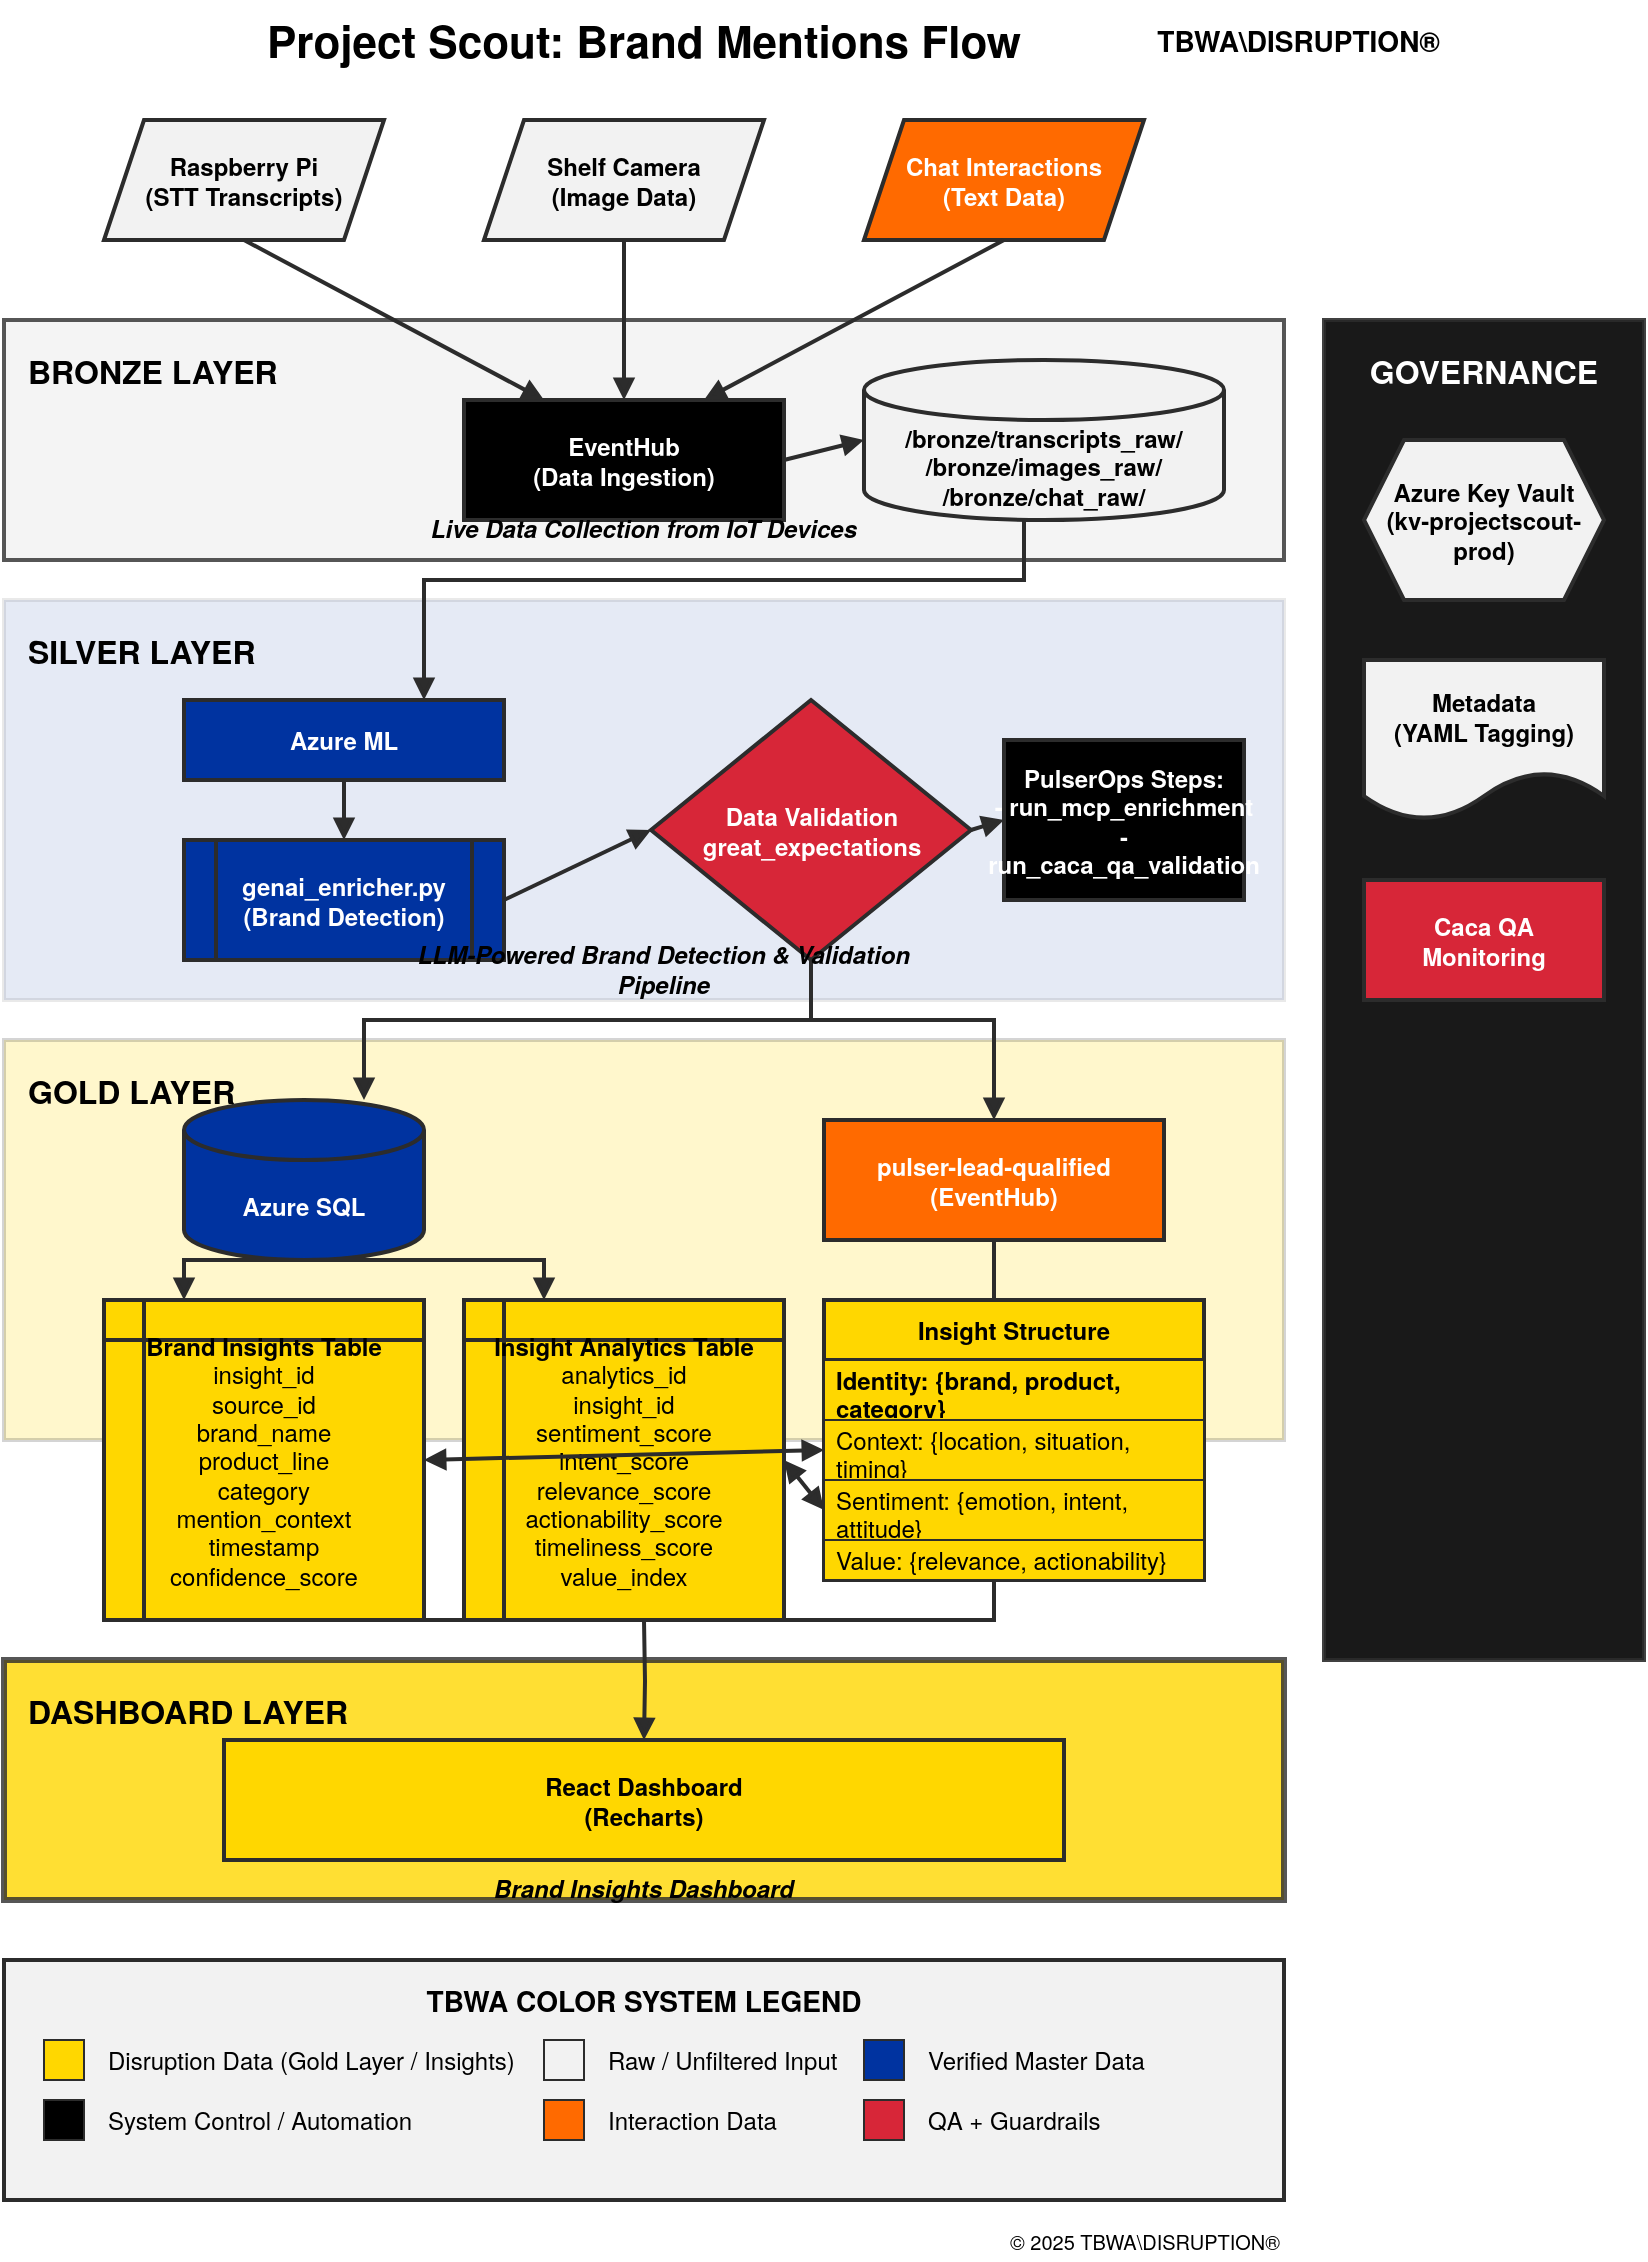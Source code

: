 <mxfile version="21.0.0" type="device">
  <diagram id="C5RBs43oDa-KdzZeNtuy" name="Brand Mentions Flow">
    <mxGraphModel dx="1223" dy="871" grid="1" gridSize="10" guides="1" tooltips="1" connect="1" arrows="1" fold="1" page="1" pageScale="1" pageWidth="827" pageHeight="1169" math="0" shadow="0">
      <root>
        <mxCell id="WIyWlLk6GJQsqaUBKTNV-0" />
        <mxCell id="WIyWlLk6GJQsqaUBKTNV-1" parent="WIyWlLk6GJQsqaUBKTNV-0" />
        
        <!-- Title -->
        <mxCell id="title" value="Project Scout: Brand Mentions Flow" style="text;html=1;strokeColor=none;fillColor=none;align=center;verticalAlign=middle;whiteSpace=wrap;rounded=0;fontSize=22;fontStyle=1;fontFamily=Helvetica Neue,Helvetica,Arial,sans-serif;" vertex="1" parent="WIyWlLk6GJQsqaUBKTNV-1">
          <mxGeometry x="180" y="20" width="460" height="40" as="geometry" />
        </mxCell>
        
        <!-- TBWA Logo -->
        <mxCell id="tbwa_logo" value="TBWA\DISRUPTION®" style="text;html=1;strokeColor=none;fillColor=none;align=right;verticalAlign=middle;whiteSpace=wrap;rounded=0;fontSize=14;fontStyle=1;fontFamily=Helvetica Neue,Helvetica,Arial,sans-serif;" vertex="1" parent="WIyWlLk6GJQsqaUBKTNV-1">
          <mxGeometry x="650" y="30" width="160" height="20" as="geometry" />
        </mxCell>

        <!-- Data Sources -->
        <mxCell id="data_source_1" value="Raspberry Pi&lt;br&gt;(STT Transcripts)" style="shape=parallelogram;perimeter=parallelogramPerimeter;whiteSpace=wrap;html=1;fixedSize=1;fillColor=#F2F2F2;strokeColor=#2C2C2C;strokeWidth=2;fontFamily=Helvetica Neue,Helvetica,Arial,sans-serif;fontStyle=1" vertex="1" parent="WIyWlLk6GJQsqaUBKTNV-1">
          <mxGeometry x="140" y="80" width="140" height="60" as="geometry" />
        </mxCell>
        
        <mxCell id="data_source_2" value="Shelf Camera&lt;br&gt;(Image Data)" style="shape=parallelogram;perimeter=parallelogramPerimeter;whiteSpace=wrap;html=1;fixedSize=1;fillColor=#F2F2F2;strokeColor=#2C2C2C;strokeWidth=2;fontFamily=Helvetica Neue,Helvetica,Arial,sans-serif;fontStyle=1" vertex="1" parent="WIyWlLk6GJQsqaUBKTNV-1">
          <mxGeometry x="330" y="80" width="140" height="60" as="geometry" />
        </mxCell>
        
        <mxCell id="data_source_3" value="Chat Interactions&lt;br&gt;(Text Data)" style="shape=parallelogram;perimeter=parallelogramPerimeter;whiteSpace=wrap;html=1;fixedSize=1;fillColor=#FF6A00;strokeColor=#2C2C2C;strokeWidth=2;fontFamily=Helvetica Neue,Helvetica,Arial,sans-serif;fontStyle=1;fontColor=#FFFFFF;" vertex="1" parent="WIyWlLk6GJQsqaUBKTNV-1">
          <mxGeometry x="520" y="80" width="140" height="60" as="geometry" />
        </mxCell>
        
        <!-- Bronze Layer -->
        <mxCell id="bronze_layer_box" value="" style="rounded=0;whiteSpace=wrap;html=1;fillColor=#F2F2F2;strokeColor=#2C2C2C;strokeWidth=2;opacity=80;" vertex="1" parent="WIyWlLk6GJQsqaUBKTNV-1">
          <mxGeometry x="90" y="180" width="640" height="120" as="geometry" />
        </mxCell>
        
        <mxCell id="bronze_layer_title" value="BRONZE LAYER" style="text;html=1;strokeColor=none;fillColor=none;align=left;verticalAlign=middle;whiteSpace=wrap;rounded=0;fontSize=16;fontStyle=1;fontFamily=Helvetica Neue,Helvetica,Arial,sans-serif;" vertex="1" parent="WIyWlLk6GJQsqaUBKTNV-1">
          <mxGeometry x="100" y="190" width="150" height="30" as="geometry" />
        </mxCell>
        
        <mxCell id="event_hub" value="EventHub&lt;br&gt;(Data Ingestion)" style="rounded=0;whiteSpace=wrap;html=1;fillColor=#000000;strokeColor=#2C2C2C;strokeWidth=2;fontFamily=Helvetica Neue,Helvetica,Arial,sans-serif;fontStyle=1;fontColor=#FFFFFF;" vertex="1" parent="WIyWlLk6GJQsqaUBKTNV-1">
          <mxGeometry x="320" y="220" width="160" height="60" as="geometry" />
        </mxCell>
        
        <mxCell id="bronze_storage" value="/bronze/transcripts_raw/&lt;br&gt;/bronze/images_raw/&lt;br&gt;/bronze/chat_raw/" style="shape=cylinder3;whiteSpace=wrap;html=1;boundedLbl=1;backgroundOutline=1;size=15;fillColor=#F2F2F2;strokeColor=#2C2C2C;strokeWidth=2;fontFamily=Helvetica Neue,Helvetica,Arial,sans-serif;fontStyle=1" vertex="1" parent="WIyWlLk6GJQsqaUBKTNV-1">
          <mxGeometry x="520" y="200" width="180" height="80" as="geometry" />
        </mxCell>
        
        <!-- Silver Layer -->
        <mxCell id="silver_layer_box" value="" style="rounded=0;whiteSpace=wrap;html=1;fillColor=#0033A0;strokeColor=#2C2C2C;strokeWidth=2;opacity=10;" vertex="1" parent="WIyWlLk6GJQsqaUBKTNV-1">
          <mxGeometry x="90" y="320" width="640" height="200" as="geometry" />
        </mxCell>
        
        <mxCell id="silver_layer_title" value="SILVER LAYER" style="text;html=1;strokeColor=none;fillColor=none;align=left;verticalAlign=middle;whiteSpace=wrap;rounded=0;fontSize=16;fontStyle=1;fontFamily=Helvetica Neue,Helvetica,Arial,sans-serif;" vertex="1" parent="WIyWlLk6GJQsqaUBKTNV-1">
          <mxGeometry x="100" y="330" width="150" height="30" as="geometry" />
        </mxCell>
        
        <mxCell id="azure_ml" value="Azure ML" style="rounded=0;whiteSpace=wrap;html=1;fillColor=#0033A0;strokeColor=#2C2C2C;strokeWidth=2;fontFamily=Helvetica Neue,Helvetica,Arial,sans-serif;fontStyle=1;fontColor=#FFFFFF;" vertex="1" parent="WIyWlLk6GJQsqaUBKTNV-1">
          <mxGeometry x="180" y="370" width="160" height="40" as="geometry" />
        </mxCell>
        
        <mxCell id="genai_enricher" value="genai_enricher.py&lt;br&gt;(Brand Detection)" style="shape=process;whiteSpace=wrap;html=1;backgroundOutline=1;fillColor=#0033A0;strokeColor=#2C2C2C;strokeWidth=2;fontFamily=Helvetica Neue,Helvetica,Arial,sans-serif;fontStyle=1;fontColor=#FFFFFF;" vertex="1" parent="WIyWlLk6GJQsqaUBKTNV-1">
          <mxGeometry x="180" y="440" width="160" height="60" as="geometry" />
        </mxCell>
        
        <mxCell id="validation" value="Data Validation&lt;br&gt;great_expectations" style="rhombus;whiteSpace=wrap;html=1;fillColor=#D72638;strokeColor=#2C2C2C;strokeWidth=2;fontFamily=Helvetica Neue,Helvetica,Arial,sans-serif;fontStyle=1;fontColor=#FFFFFF;" vertex="1" parent="WIyWlLk6GJQsqaUBKTNV-1">
          <mxGeometry x="413.5" y="370" width="160" height="130" as="geometry" />
        </mxCell>
        
        <mxCell id="pulser_ops" value="PulserOps Steps:&lt;br&gt;- run_mcp_enrichment&lt;br&gt;- run_caca_qa_validation" style="rounded=0;whiteSpace=wrap;html=1;fillColor=#000000;strokeColor=#2C2C2C;strokeWidth=2;fontFamily=Helvetica Neue,Helvetica,Arial,sans-serif;fontStyle=1;fontColor=#FFFFFF;" vertex="1" parent="WIyWlLk6GJQsqaUBKTNV-1">
          <mxGeometry x="590" y="390" width="120" height="80" as="geometry" />
        </mxCell>
        
        <!-- Gold Layer -->
        <mxCell id="gold_layer_box" value="" style="rounded=0;whiteSpace=wrap;html=1;fillColor=#FFD700;strokeColor=#2C2C2C;strokeWidth=2;opacity=20;" vertex="1" parent="WIyWlLk6GJQsqaUBKTNV-1">
          <mxGeometry x="90" y="540" width="640" height="200" as="geometry" />
        </mxCell>
        
        <mxCell id="gold_layer_title" value="GOLD LAYER" style="text;html=1;strokeColor=none;fillColor=none;align=left;verticalAlign=middle;whiteSpace=wrap;rounded=0;fontSize=16;fontStyle=1;fontFamily=Helvetica Neue,Helvetica,Arial,sans-serif;" vertex="1" parent="WIyWlLk6GJQsqaUBKTNV-1">
          <mxGeometry x="100" y="550" width="150" height="30" as="geometry" />
        </mxCell>
        
        <mxCell id="azure_sql" value="Azure SQL" style="shape=cylinder3;whiteSpace=wrap;html=1;boundedLbl=1;backgroundOutline=1;size=15;fillColor=#0033A0;strokeColor=#2C2C2C;strokeWidth=2;fontFamily=Helvetica Neue,Helvetica,Arial,sans-serif;fontStyle=1;fontColor=#FFFFFF;" vertex="1" parent="WIyWlLk6GJQsqaUBKTNV-1">
          <mxGeometry x="180" y="570" width="120" height="80" as="geometry" />
        </mxCell>
        
        <mxCell id="brand_mentions_table" value="&lt;b&gt;Brand Insights Table&lt;/b&gt;&lt;br&gt;insight_id&lt;br&gt;source_id&lt;br&gt;brand_name&lt;br&gt;product_line&lt;br&gt;category&lt;br&gt;mention_context&lt;br&gt;timestamp&lt;br&gt;confidence_score" style="shape=internalStorage;whiteSpace=wrap;html=1;backgroundOutline=1;fillColor=#FFD700;strokeColor=#2C2C2C;strokeWidth=2;fontFamily=Helvetica Neue,Helvetica,Arial,sans-serif;" vertex="1" parent="WIyWlLk6GJQsqaUBKTNV-1">
          <mxGeometry x="140" y="670" width="160" height="160" as="geometry" />
        </mxCell>
        
        <mxCell id="mention_scores_table" value="&lt;b&gt;Insight Analytics Table&lt;/b&gt;&lt;br&gt;analytics_id&lt;br&gt;insight_id&lt;br&gt;sentiment_score&lt;br&gt;intent_score&lt;br&gt;relevance_score&lt;br&gt;actionability_score&lt;br&gt;timeliness_score&lt;br&gt;value_index" style="shape=internalStorage;whiteSpace=wrap;html=1;backgroundOutline=1;fillColor=#FFD700;strokeColor=#2C2C2C;strokeWidth=2;fontFamily=Helvetica Neue,Helvetica,Arial,sans-serif;" vertex="1" parent="WIyWlLk6GJQsqaUBKTNV-1">
          <mxGeometry x="320" y="670" width="160" height="160" as="geometry" />
        </mxCell>
        
        <mxCell id="event_hub_out" value="pulser-lead-qualified&lt;br&gt;(EventHub)" style="rounded=0;whiteSpace=wrap;html=1;fillColor=#FF6A00;strokeColor=#2C2C2C;strokeWidth=2;fontFamily=Helvetica Neue,Helvetica,Arial,sans-serif;fontStyle=1;fontColor=#FFFFFF;" vertex="1" parent="WIyWlLk6GJQsqaUBKTNV-1">
          <mxGeometry x="500" y="580" width="170" height="60" as="geometry" />
        </mxCell>
        
        <!-- Dashboard Layer -->
        <mxCell id="dashboard_layer_box" value="" style="rounded=0;whiteSpace=wrap;html=1;fillColor=#FFD700;strokeColor=#2C2C2C;strokeWidth=3;opacity=80;" vertex="1" parent="WIyWlLk6GJQsqaUBKTNV-1">
          <mxGeometry x="90" y="850" width="640" height="120" as="geometry" />
        </mxCell>
        
        <mxCell id="dashboard_layer_title" value="DASHBOARD LAYER" style="text;html=1;strokeColor=none;fillColor=none;align=left;verticalAlign=middle;whiteSpace=wrap;rounded=0;fontSize=16;fontStyle=1;fontFamily=Helvetica Neue,Helvetica,Arial,sans-serif;" vertex="1" parent="WIyWlLk6GJQsqaUBKTNV-1">
          <mxGeometry x="100" y="860" width="170" height="30" as="geometry" />
        </mxCell>
        
        <mxCell id="react_dashboard" value="React Dashboard&lt;br&gt;(Recharts)" style="rounded=0;whiteSpace=wrap;html=1;fillColor=#FFD700;strokeColor=#2C2C2C;strokeWidth=2;fontFamily=Helvetica Neue,Helvetica,Arial,sans-serif;fontStyle=1" vertex="1" parent="WIyWlLk6GJQsqaUBKTNV-1">
          <mxGeometry x="200" y="890" width="420" height="60" as="geometry" />
        </mxCell>
        
        <!-- Governance -->
        <mxCell id="governance_box" value="" style="rounded=0;whiteSpace=wrap;html=1;fillColor=#000000;strokeColor=#2C2C2C;strokeWidth=2;opacity=90;" vertex="1" parent="WIyWlLk6GJQsqaUBKTNV-1">
          <mxGeometry x="750" y="180" width="160" height="670" as="geometry" />
        </mxCell>
        
        <mxCell id="governance_title" value="GOVERNANCE" style="text;html=1;strokeColor=none;fillColor=none;align=center;verticalAlign=middle;whiteSpace=wrap;rounded=0;fontSize=16;fontStyle=1;fontFamily=Helvetica Neue,Helvetica,Arial,sans-serif;fontColor=#FFFFFF;" vertex="1" parent="WIyWlLk6GJQsqaUBKTNV-1">
          <mxGeometry x="770" y="190" width="120" height="30" as="geometry" />
        </mxCell>
        
        <mxCell id="key_vault" value="Azure Key Vault&lt;br&gt;(kv-projectscout-prod)" style="shape=hexagon;perimeter=hexagonPerimeter2;whiteSpace=wrap;html=1;fixedSize=1;fillColor=#F2F2F2;strokeColor=#2C2C2C;strokeWidth=2;fontFamily=Helvetica Neue,Helvetica,Arial,sans-serif;fontStyle=1" vertex="1" parent="WIyWlLk6GJQsqaUBKTNV-1">
          <mxGeometry x="770" y="240" width="120" height="80" as="geometry" />
        </mxCell>
        
        <mxCell id="metadata" value="Metadata&lt;br&gt;(YAML Tagging)" style="shape=document;whiteSpace=wrap;html=1;boundedLbl=1;fillColor=#F2F2F2;strokeColor=#2C2C2C;strokeWidth=2;fontFamily=Helvetica Neue,Helvetica,Arial,sans-serif;fontStyle=1" vertex="1" parent="WIyWlLk6GJQsqaUBKTNV-1">
          <mxGeometry x="770" y="350" width="120" height="80" as="geometry" />
        </mxCell>
        
        <mxCell id="qa_monitoring" value="Caca QA&lt;br&gt;Monitoring" style="rounded=0;whiteSpace=wrap;html=1;fillColor=#D72638;strokeColor=#2C2C2C;strokeWidth=2;fontFamily=Helvetica Neue,Helvetica,Arial,sans-serif;fontStyle=1;fontColor=#FFFFFF;" vertex="1" parent="WIyWlLk6GJQsqaUBKTNV-1">
          <mxGeometry x="770" y="460" width="120" height="60" as="geometry" />
        </mxCell>
        
        <!-- Connections -->
        <mxCell id="conn_1" value="" style="endArrow=block;html=1;rounded=0;exitX=0.5;exitY=1;exitDx=0;exitDy=0;entryX=0.25;entryY=0;entryDx=0;entryDy=0;endFill=1;strokeWidth=2;strokeColor=#2C2C2C;" edge="1" parent="WIyWlLk6GJQsqaUBKTNV-1" source="data_source_1" target="event_hub">
          <mxGeometry width="50" height="50" relative="1" as="geometry">
            <mxPoint x="390" y="410" as="sourcePoint" />
            <mxPoint x="440" y="360" as="targetPoint" />
          </mxGeometry>
        </mxCell>
        
        <mxCell id="conn_2" value="" style="endArrow=block;html=1;rounded=0;exitX=0.5;exitY=1;exitDx=0;exitDy=0;entryX=0.5;entryY=0;entryDx=0;entryDy=0;endFill=1;strokeWidth=2;strokeColor=#2C2C2C;" edge="1" parent="WIyWlLk6GJQsqaUBKTNV-1" source="data_source_2" target="event_hub">
          <mxGeometry width="50" height="50" relative="1" as="geometry">
            <mxPoint x="390" y="410" as="sourcePoint" />
            <mxPoint x="440" y="360" as="targetPoint" />
          </mxGeometry>
        </mxCell>
        
        <mxCell id="conn_3" value="" style="endArrow=block;html=1;rounded=0;exitX=0.5;exitY=1;exitDx=0;exitDy=0;entryX=0.75;entryY=0;entryDx=0;entryDy=0;endFill=1;strokeWidth=2;strokeColor=#2C2C2C;" edge="1" parent="WIyWlLk6GJQsqaUBKTNV-1" source="data_source_3" target="event_hub">
          <mxGeometry width="50" height="50" relative="1" as="geometry">
            <mxPoint x="390" y="410" as="sourcePoint" />
            <mxPoint x="440" y="360" as="targetPoint" />
          </mxGeometry>
        </mxCell>
        
        <mxCell id="conn_4" value="" style="endArrow=block;html=1;rounded=0;exitX=1;exitY=0.5;exitDx=0;exitDy=0;entryX=0;entryY=0.5;entryDx=0;entryDy=0;entryPerimeter=0;endFill=1;strokeWidth=2;strokeColor=#2C2C2C;" edge="1" parent="WIyWlLk6GJQsqaUBKTNV-1" source="event_hub" target="bronze_storage">
          <mxGeometry width="50" height="50" relative="1" as="geometry">
            <mxPoint x="390" y="410" as="sourcePoint" />
            <mxPoint x="440" y="360" as="targetPoint" />
          </mxGeometry>
        </mxCell>
        
        <mxCell id="conn_5" value="" style="endArrow=block;html=1;rounded=0;exitX=0.5;exitY=1;exitDx=0;exitDy=0;exitPerimeter=0;entryX=0.75;entryY=0;entryDx=0;entryDy=0;edgeStyle=orthogonalEdgeStyle;endFill=1;strokeWidth=2;strokeColor=#2C2C2C;" edge="1" parent="WIyWlLk6GJQsqaUBKTNV-1" source="bronze_storage" target="azure_ml">
          <mxGeometry width="50" height="50" relative="1" as="geometry">
            <mxPoint x="390" y="410" as="sourcePoint" />
            <mxPoint x="440" y="360" as="targetPoint" />
            <Array as="points">
              <mxPoint x="600" y="310" />
              <mxPoint x="300" y="310" />
            </Array>
          </mxGeometry>
        </mxCell>
        
        <mxCell id="conn_6" value="" style="endArrow=block;html=1;rounded=0;exitX=0.5;exitY=1;exitDx=0;exitDy=0;entryX=0.5;entryY=0;entryDx=0;entryDy=0;endFill=1;strokeWidth=2;strokeColor=#2C2C2C;" edge="1" parent="WIyWlLk6GJQsqaUBKTNV-1" source="azure_ml" target="genai_enricher">
          <mxGeometry width="50" height="50" relative="1" as="geometry">
            <mxPoint x="390" y="410" as="sourcePoint" />
            <mxPoint x="440" y="360" as="targetPoint" />
          </mxGeometry>
        </mxCell>
        
        <mxCell id="conn_7" value="" style="endArrow=block;html=1;rounded=0;exitX=1;exitY=0.5;exitDx=0;exitDy=0;entryX=0;entryY=0.5;entryDx=0;entryDy=0;endFill=1;strokeWidth=2;strokeColor=#2C2C2C;" edge="1" parent="WIyWlLk6GJQsqaUBKTNV-1" source="genai_enricher" target="validation">
          <mxGeometry width="50" height="50" relative="1" as="geometry">
            <mxPoint x="390" y="410" as="sourcePoint" />
            <mxPoint x="440" y="360" as="targetPoint" />
          </mxGeometry>
        </mxCell>
        
        <mxCell id="conn_8" value="" style="endArrow=block;html=1;rounded=0;exitX=1;exitY=0.5;exitDx=0;exitDy=0;entryX=0;entryY=0.5;entryDx=0;entryDy=0;endFill=1;strokeWidth=2;strokeColor=#2C2C2C;" edge="1" parent="WIyWlLk6GJQsqaUBKTNV-1" source="validation" target="pulser_ops">
          <mxGeometry width="50" height="50" relative="1" as="geometry">
            <mxPoint x="390" y="410" as="sourcePoint" />
            <mxPoint x="440" y="360" as="targetPoint" />
          </mxGeometry>
        </mxCell>
        
        <mxCell id="conn_9" value="" style="endArrow=block;html=1;rounded=0;exitX=0.5;exitY=1;exitDx=0;exitDy=0;entryX=0.75;entryY=0;entryDx=0;entryDy=0;entryPerimeter=0;edgeStyle=orthogonalEdgeStyle;endFill=1;strokeWidth=2;strokeColor=#2C2C2C;" edge="1" parent="WIyWlLk6GJQsqaUBKTNV-1" source="validation" target="azure_sql">
          <mxGeometry width="50" height="50" relative="1" as="geometry">
            <mxPoint x="390" y="510" as="sourcePoint" />
            <mxPoint x="440" y="460" as="targetPoint" />
            <Array as="points">
              <mxPoint x="494" y="530" />
              <mxPoint x="270" y="530" />
            </Array>
          </mxGeometry>
        </mxCell>
        
        <mxCell id="conn_10" value="" style="endArrow=block;html=1;rounded=0;exitX=0.5;exitY=1;exitDx=0;exitDy=0;entryX=0.5;entryY=0;entryDx=0;entryDy=0;edgeStyle=orthogonalEdgeStyle;endFill=1;strokeWidth=2;strokeColor=#2C2C2C;" edge="1" parent="WIyWlLk6GJQsqaUBKTNV-1" source="validation" target="event_hub_out">
          <mxGeometry width="50" height="50" relative="1" as="geometry">
            <mxPoint x="390" y="510" as="sourcePoint" />
            <mxPoint x="440" y="460" as="targetPoint" />
            <Array as="points">
              <mxPoint x="494" y="530" />
              <mxPoint x="585" y="530" />
            </Array>
          </mxGeometry>
        </mxCell>
        
        <mxCell id="conn_11" value="" style="endArrow=block;html=1;rounded=0;exitX=0.5;exitY=1;exitDx=0;exitDy=0;exitPerimeter=0;entryX=0.25;entryY=0;entryDx=0;entryDy=0;edgeStyle=orthogonalEdgeStyle;endFill=1;strokeWidth=2;strokeColor=#2C2C2C;" edge="1" parent="WIyWlLk6GJQsqaUBKTNV-1" source="azure_sql" target="brand_mentions_table">
          <mxGeometry width="50" height="50" relative="1" as="geometry">
            <mxPoint x="390" y="620" as="sourcePoint" />
            <mxPoint x="440" y="570" as="targetPoint" />
            <Array as="points">
              <mxPoint x="240" y="650" />
              <mxPoint x="180" y="650" />
            </Array>
          </mxGeometry>
        </mxCell>
        
        <mxCell id="conn_12" value="" style="endArrow=block;html=1;rounded=0;exitX=0.5;exitY=1;exitDx=0;exitDy=0;exitPerimeter=0;entryX=0.25;entryY=0;entryDx=0;entryDy=0;edgeStyle=orthogonalEdgeStyle;endFill=1;strokeWidth=2;strokeColor=#2C2C2C;" edge="1" parent="WIyWlLk6GJQsqaUBKTNV-1" source="azure_sql" target="mention_scores_table">
          <mxGeometry width="50" height="50" relative="1" as="geometry">
            <mxPoint x="390" y="620" as="sourcePoint" />
            <mxPoint x="440" y="570" as="targetPoint" />
            <Array as="points">
              <mxPoint x="240" y="650" />
              <mxPoint x="360" y="650" />
            </Array>
          </mxGeometry>
        </mxCell>
        
        <mxCell id="conn_13" value="" style="endArrow=block;html=1;rounded=0;entryX=0.5;entryY=0;entryDx=0;entryDy=0;edgeStyle=orthogonalEdgeStyle;endFill=1;strokeWidth=2;strokeColor=#2C2C2C;" edge="1" parent="WIyWlLk6GJQsqaUBKTNV-1" target="react_dashboard">
          <mxGeometry width="50" height="50" relative="1" as="geometry">
            <mxPoint x="410" y="830" as="sourcePoint" />
            <mxPoint x="440" y="780" as="targetPoint" />
          </mxGeometry>
        </mxCell>
        
        <mxCell id="brand_mentions_connector" value="" style="endArrow=none;html=1;rounded=0;exitX=0.5;exitY=1;exitDx=0;exitDy=0;edgeStyle=orthogonalEdgeStyle;strokeWidth=2;strokeColor=#2C2C2C;" edge="1" parent="WIyWlLk6GJQsqaUBKTNV-1" source="brand_mentions_table">
          <mxGeometry width="50" height="50" relative="1" as="geometry">
            <mxPoint x="390" y="720" as="sourcePoint" />
            <mxPoint x="410" y="830" as="targetPoint" />
            <Array as="points">
              <mxPoint x="220" y="830" />
            </Array>
          </mxGeometry>
        </mxCell>
        
        <mxCell id="mention_scores_connector" value="" style="endArrow=none;html=1;rounded=0;exitX=0.5;exitY=1;exitDx=0;exitDy=0;edgeStyle=orthogonalEdgeStyle;strokeWidth=2;strokeColor=#2C2C2C;" edge="1" parent="WIyWlLk6GJQsqaUBKTNV-1" source="mention_scores_table">
          <mxGeometry width="50" height="50" relative="1" as="geometry">
            <mxPoint x="390" y="720" as="sourcePoint" />
            <mxPoint x="410" y="830" as="targetPoint" />
            <Array as="points">
              <mxPoint x="400" y="830" />
            </Array>
          </mxGeometry>
        </mxCell>
        
        <mxCell id="event_hub_out_connector" value="" style="endArrow=none;html=1;rounded=0;exitX=0.5;exitY=1;exitDx=0;exitDy=0;edgeStyle=orthogonalEdgeStyle;strokeWidth=2;strokeColor=#2C2C2C;" edge="1" parent="WIyWlLk6GJQsqaUBKTNV-1" source="event_hub_out">
          <mxGeometry width="50" height="50" relative="1" as="geometry">
            <mxPoint x="390" y="720" as="sourcePoint" />
            <mxPoint x="410" y="830" as="targetPoint" />
            <Array as="points">
              <mxPoint x="585" y="830" />
            </Array>
          </mxGeometry>
        </mxCell>
        
        <!-- Expanded Brand Mention Structure -->
        <mxCell id="expanded_brand_mention" value="&lt;b&gt;Insight Structure&lt;/b&gt;" style="swimlane;fontStyle=1;childLayout=stackLayout;horizontal=1;startSize=30;horizontalStack=0;resizeParent=1;resizeParentMax=0;resizeLast=0;collapsible=1;marginBottom=0;whiteSpace=wrap;html=1;fillColor=#FFD700;strokeColor=#2C2C2C;strokeWidth=2;fontFamily=Helvetica Neue,Helvetica,Arial,sans-serif;" vertex="1" parent="WIyWlLk6GJQsqaUBKTNV-1">
          <mxGeometry x="500" y="670" width="190" height="140" as="geometry" />
        </mxCell>
        
        <mxCell id="ebm_1" value="Identity: {brand, product, category}" style="text;strokeColor=#2C2C2C;fillColor=#FFD700;align=left;verticalAlign=middle;spacingLeft=4;spacingRight=4;overflow=hidden;points=[[0,0.5],[1,0.5]];portConstraint=eastwest;rotatable=0;whiteSpace=wrap;html=1;fontFamily=Helvetica Neue,Helvetica,Arial,sans-serif;fontStyle=1" vertex="1" parent="expanded_brand_mention">
          <mxGeometry y="30" width="190" height="30" as="geometry" />
        </mxCell>
        
        <mxCell id="ebm_2" value="Context: {location, situation, timing}" style="text;strokeColor=#2C2C2C;fillColor=#FFD700;align=left;verticalAlign=middle;spacingLeft=4;spacingRight=4;overflow=hidden;points=[[0,0.5],[1,0.5]];portConstraint=eastwest;rotatable=0;whiteSpace=wrap;html=1;fontFamily=Helvetica Neue,Helvetica,Arial,sans-serif;" vertex="1" parent="expanded_brand_mention">
          <mxGeometry y="60" width="190" height="30" as="geometry" />
        </mxCell>
        
        <mxCell id="ebm_3" value="Sentiment: {emotion, intent, attitude}" style="text;strokeColor=#2C2C2C;fillColor=#FFD700;align=left;verticalAlign=middle;spacingLeft=4;spacingRight=4;overflow=hidden;points=[[0,0.5],[1,0.5]];portConstraint=eastwest;rotatable=0;whiteSpace=wrap;html=1;fontFamily=Helvetica Neue,Helvetica,Arial,sans-serif;" vertex="1" parent="expanded_brand_mention">
          <mxGeometry y="90" width="190" height="30" as="geometry" />
        </mxCell>
        
        <mxCell id="ebm_4" value="Value: {relevance, actionability}" style="text;strokeColor=#2C2C2C;fillColor=#FFD700;align=left;verticalAlign=middle;spacingLeft=4;spacingRight=4;overflow=hidden;points=[[0,0.5],[1,0.5]];portConstraint=eastwest;rotatable=0;whiteSpace=wrap;html=1;fontFamily=Helvetica Neue,Helvetica,Arial,sans-serif;" vertex="1" parent="expanded_brand_mention">
          <mxGeometry y="120" width="190" height="20" as="geometry" />
        </mxCell>
        
        <!-- Additional labels -->
        <mxCell id="ebm_connector_1" value="" style="endArrow=block;startArrow=block;html=1;rounded=0;exitX=1;exitY=0.5;exitDx=0;exitDy=0;entryX=0;entryY=0.5;entryDx=0;entryDy=0;endFill=1;startFill=1;strokeWidth=2;strokeColor=#2C2C2C;" edge="1" parent="WIyWlLk6GJQsqaUBKTNV-1" source="brand_mentions_table" target="ebm_2">
          <mxGeometry width="50" height="50" relative="1" as="geometry">
            <mxPoint x="390" y="720" as="sourcePoint" />
            <mxPoint x="440" y="670" as="targetPoint" />
          </mxGeometry>
        </mxCell>
        
        <mxCell id="ebm_connector_2" value="" style="endArrow=block;startArrow=block;html=1;rounded=0;exitX=1;exitY=0.5;exitDx=0;exitDy=0;entryX=0;entryY=0.5;entryDx=0;entryDy=0;endFill=1;startFill=1;strokeWidth=2;strokeColor=#2C2C2C;" edge="1" parent="WIyWlLk6GJQsqaUBKTNV-1" source="mention_scores_table" target="ebm_3">
          <mxGeometry width="50" height="50" relative="1" as="geometry">
            <mxPoint x="390" y="720" as="sourcePoint" />
            <mxPoint x="440" y="670" as="targetPoint" />
          </mxGeometry>
        </mxCell>
        
        <mxCell id="label_1" value="Live Data Collection from IoT Devices" style="text;html=1;strokeColor=none;fillColor=none;align=center;verticalAlign=middle;whiteSpace=wrap;rounded=0;fontStyle=3;fontFamily=Helvetica Neue,Helvetica,Arial,sans-serif;" vertex="1" parent="WIyWlLk6GJQsqaUBKTNV-1">
          <mxGeometry x="290" y="270" width="240" height="30" as="geometry" />
        </mxCell>
        
        <mxCell id="label_2" value="LLM-Powered Brand Detection &amp; Validation Pipeline" style="text;html=1;strokeColor=none;fillColor=none;align=center;verticalAlign=middle;whiteSpace=wrap;rounded=0;fontStyle=3;fontFamily=Helvetica Neue,Helvetica,Arial,sans-serif;" vertex="1" parent="WIyWlLk6GJQsqaUBKTNV-1">
          <mxGeometry x="290" y="490" width="260" height="30" as="geometry" />
        </mxCell>
        
        <mxCell id="label_3" value="Brand Insights Dashboard" style="text;html=1;strokeColor=none;fillColor=none;align=center;verticalAlign=middle;whiteSpace=wrap;rounded=0;fontStyle=3;fontFamily=Helvetica Neue,Helvetica,Arial,sans-serif;" vertex="1" parent="WIyWlLk6GJQsqaUBKTNV-1">
          <mxGeometry x="300" y="950" width="220" height="30" as="geometry" />
        </mxCell>
        
        <!-- Color Legend -->
        <mxCell id="color_legend" value="" style="rounded=0;whiteSpace=wrap;html=1;fillColor=#F2F2F2;strokeColor=#2C2C2C;strokeWidth=2;" vertex="1" parent="WIyWlLk6GJQsqaUBKTNV-1">
          <mxGeometry x="90" y="1000" width="640" height="120" as="geometry" />
        </mxCell>
        
        <mxCell id="legend_title" value="TBWA COLOR SYSTEM LEGEND" style="text;html=1;strokeColor=none;fillColor=none;align=center;verticalAlign=middle;whiteSpace=wrap;rounded=0;fontSize=14;fontStyle=1;fontFamily=Helvetica Neue,Helvetica,Arial,sans-serif;" vertex="1" parent="WIyWlLk6GJQsqaUBKTNV-1">
          <mxGeometry x="300" y="1010" width="220" height="20" as="geometry" />
        </mxCell>
        
        <mxCell id="legend_1" value="" style="rounded=0;whiteSpace=wrap;html=1;fillColor=#FFD700;strokeColor=#2C2C2C;strokeWidth=1;" vertex="1" parent="WIyWlLk6GJQsqaUBKTNV-1">
          <mxGeometry x="110" y="1040" width="20" height="20" as="geometry" />
        </mxCell>
        
        <mxCell id="legend_1_text" value="Disruption Data (Gold Layer / Insights)" style="text;html=1;strokeColor=none;fillColor=none;align=left;verticalAlign=middle;whiteSpace=wrap;rounded=0;fontFamily=Helvetica Neue,Helvetica,Arial,sans-serif;" vertex="1" parent="WIyWlLk6GJQsqaUBKTNV-1">
          <mxGeometry x="140" y="1040" width="220" height="20" as="geometry" />
        </mxCell>
        
        <mxCell id="legend_2" value="" style="rounded=0;whiteSpace=wrap;html=1;fillColor=#000000;strokeColor=#2C2C2C;strokeWidth=1;" vertex="1" parent="WIyWlLk6GJQsqaUBKTNV-1">
          <mxGeometry x="110" y="1070" width="20" height="20" as="geometry" />
        </mxCell>
        
        <mxCell id="legend_2_text" value="System Control / Automation" style="text;html=1;strokeColor=none;fillColor=none;align=left;verticalAlign=middle;whiteSpace=wrap;rounded=0;fontFamily=Helvetica Neue,Helvetica,Arial,sans-serif;" vertex="1" parent="WIyWlLk6GJQsqaUBKTNV-1">
          <mxGeometry x="140" y="1070" width="220" height="20" as="geometry" />
        </mxCell>
        
        <mxCell id="legend_3" value="" style="rounded=0;whiteSpace=wrap;html=1;fillColor=#F2F2F2;strokeColor=#2C2C2C;strokeWidth=1;" vertex="1" parent="WIyWlLk6GJQsqaUBKTNV-1">
          <mxGeometry x="360" y="1040" width="20" height="20" as="geometry" />
        </mxCell>
        
        <mxCell id="legend_3_text" value="Raw / Unfiltered Input" style="text;html=1;strokeColor=none;fillColor=none;align=left;verticalAlign=middle;whiteSpace=wrap;rounded=0;fontFamily=Helvetica Neue,Helvetica,Arial,sans-serif;" vertex="1" parent="WIyWlLk6GJQsqaUBKTNV-1">
          <mxGeometry x="390" y="1040" width="130" height="20" as="geometry" />
        </mxCell>
        
        <mxCell id="legend_4" value="" style="rounded=0;whiteSpace=wrap;html=1;fillColor=#FF6A00;strokeColor=#2C2C2C;strokeWidth=1;" vertex="1" parent="WIyWlLk6GJQsqaUBKTNV-1">
          <mxGeometry x="360" y="1070" width="20" height="20" as="geometry" />
        </mxCell>
        
        <mxCell id="legend_4_text" value="Interaction Data" style="text;html=1;strokeColor=none;fillColor=none;align=left;verticalAlign=middle;whiteSpace=wrap;rounded=0;fontFamily=Helvetica Neue,Helvetica,Arial,sans-serif;" vertex="1" parent="WIyWlLk6GJQsqaUBKTNV-1">
          <mxGeometry x="390" y="1070" width="120" height="20" as="geometry" />
        </mxCell>
        
        <mxCell id="legend_5" value="" style="rounded=0;whiteSpace=wrap;html=1;fillColor=#0033A0;strokeColor=#2C2C2C;strokeWidth=1;" vertex="1" parent="WIyWlLk6GJQsqaUBKTNV-1">
          <mxGeometry x="520" y="1040" width="20" height="20" as="geometry" />
        </mxCell>
        
        <mxCell id="legend_5_text" value="Verified Master Data" style="text;html=1;strokeColor=none;fillColor=none;align=left;verticalAlign=middle;whiteSpace=wrap;rounded=0;fontFamily=Helvetica Neue,Helvetica,Arial,sans-serif;" vertex="1" parent="WIyWlLk6GJQsqaUBKTNV-1">
          <mxGeometry x="550" y="1040" width="130" height="20" as="geometry" />
        </mxCell>
        
        <mxCell id="legend_6" value="" style="rounded=0;whiteSpace=wrap;html=1;fillColor=#D72638;strokeColor=#2C2C2C;strokeWidth=1;" vertex="1" parent="WIyWlLk6GJQsqaUBKTNV-1">
          <mxGeometry x="520" y="1070" width="20" height="20" as="geometry" />
        </mxCell>
        
        <mxCell id="legend_6_text" value="QA + Guardrails" style="text;html=1;strokeColor=none;fillColor=none;align=left;verticalAlign=middle;whiteSpace=wrap;rounded=0;fontFamily=Helvetica Neue,Helvetica,Arial,sans-serif;" vertex="1" parent="WIyWlLk6GJQsqaUBKTNV-1">
          <mxGeometry x="550" y="1070" width="130" height="20" as="geometry" />
        </mxCell>
        
        <!-- TBWA Branding -->
        <mxCell id="tbwa_copyright" value="© 2025 TBWA\DISRUPTION®" style="text;html=1;strokeColor=none;fillColor=none;align=right;verticalAlign=middle;whiteSpace=wrap;rounded=0;fontSize=10;fontFamily=Helvetica Neue,Helvetica,Arial,sans-serif;" vertex="1" parent="WIyWlLk6GJQsqaUBKTNV-1">
          <mxGeometry x="570" y="1130" width="160" height="20" as="geometry" />
        </mxCell>
      </root>
    </mxGraphModel>
  </diagram>
</mxfile>